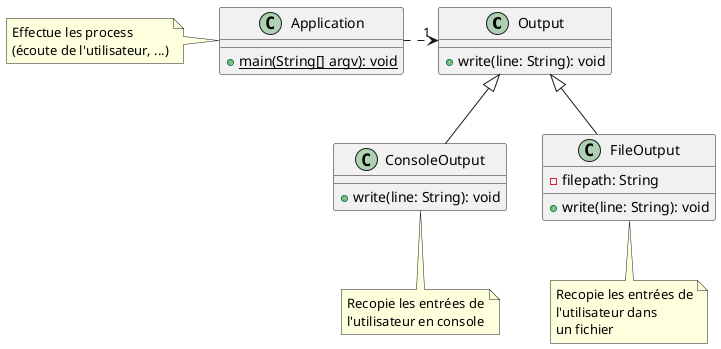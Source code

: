 @startuml OutputManager
class Output {
    +write(line: String): void
}

class ConsoleOutput extends Output {
    +write(line: String): void
}

note as console_note
    Recopie les entrées de
    l'utilisateur en console
end note
ConsoleOutput .. console_note

class FileOutput extends Output {
    -filepath: String
    +write(line: String): void
}

note as file_note
    Recopie les entrées de
    l'utilisateur dans
    un fichier
end note
FileOutput .. file_note

class Application {
    {static} +main(String[] argv): void
}

note left: Effectue les process\n(écoute de l'utilisateur, ...)

Application .> "1" Output
@enduml
